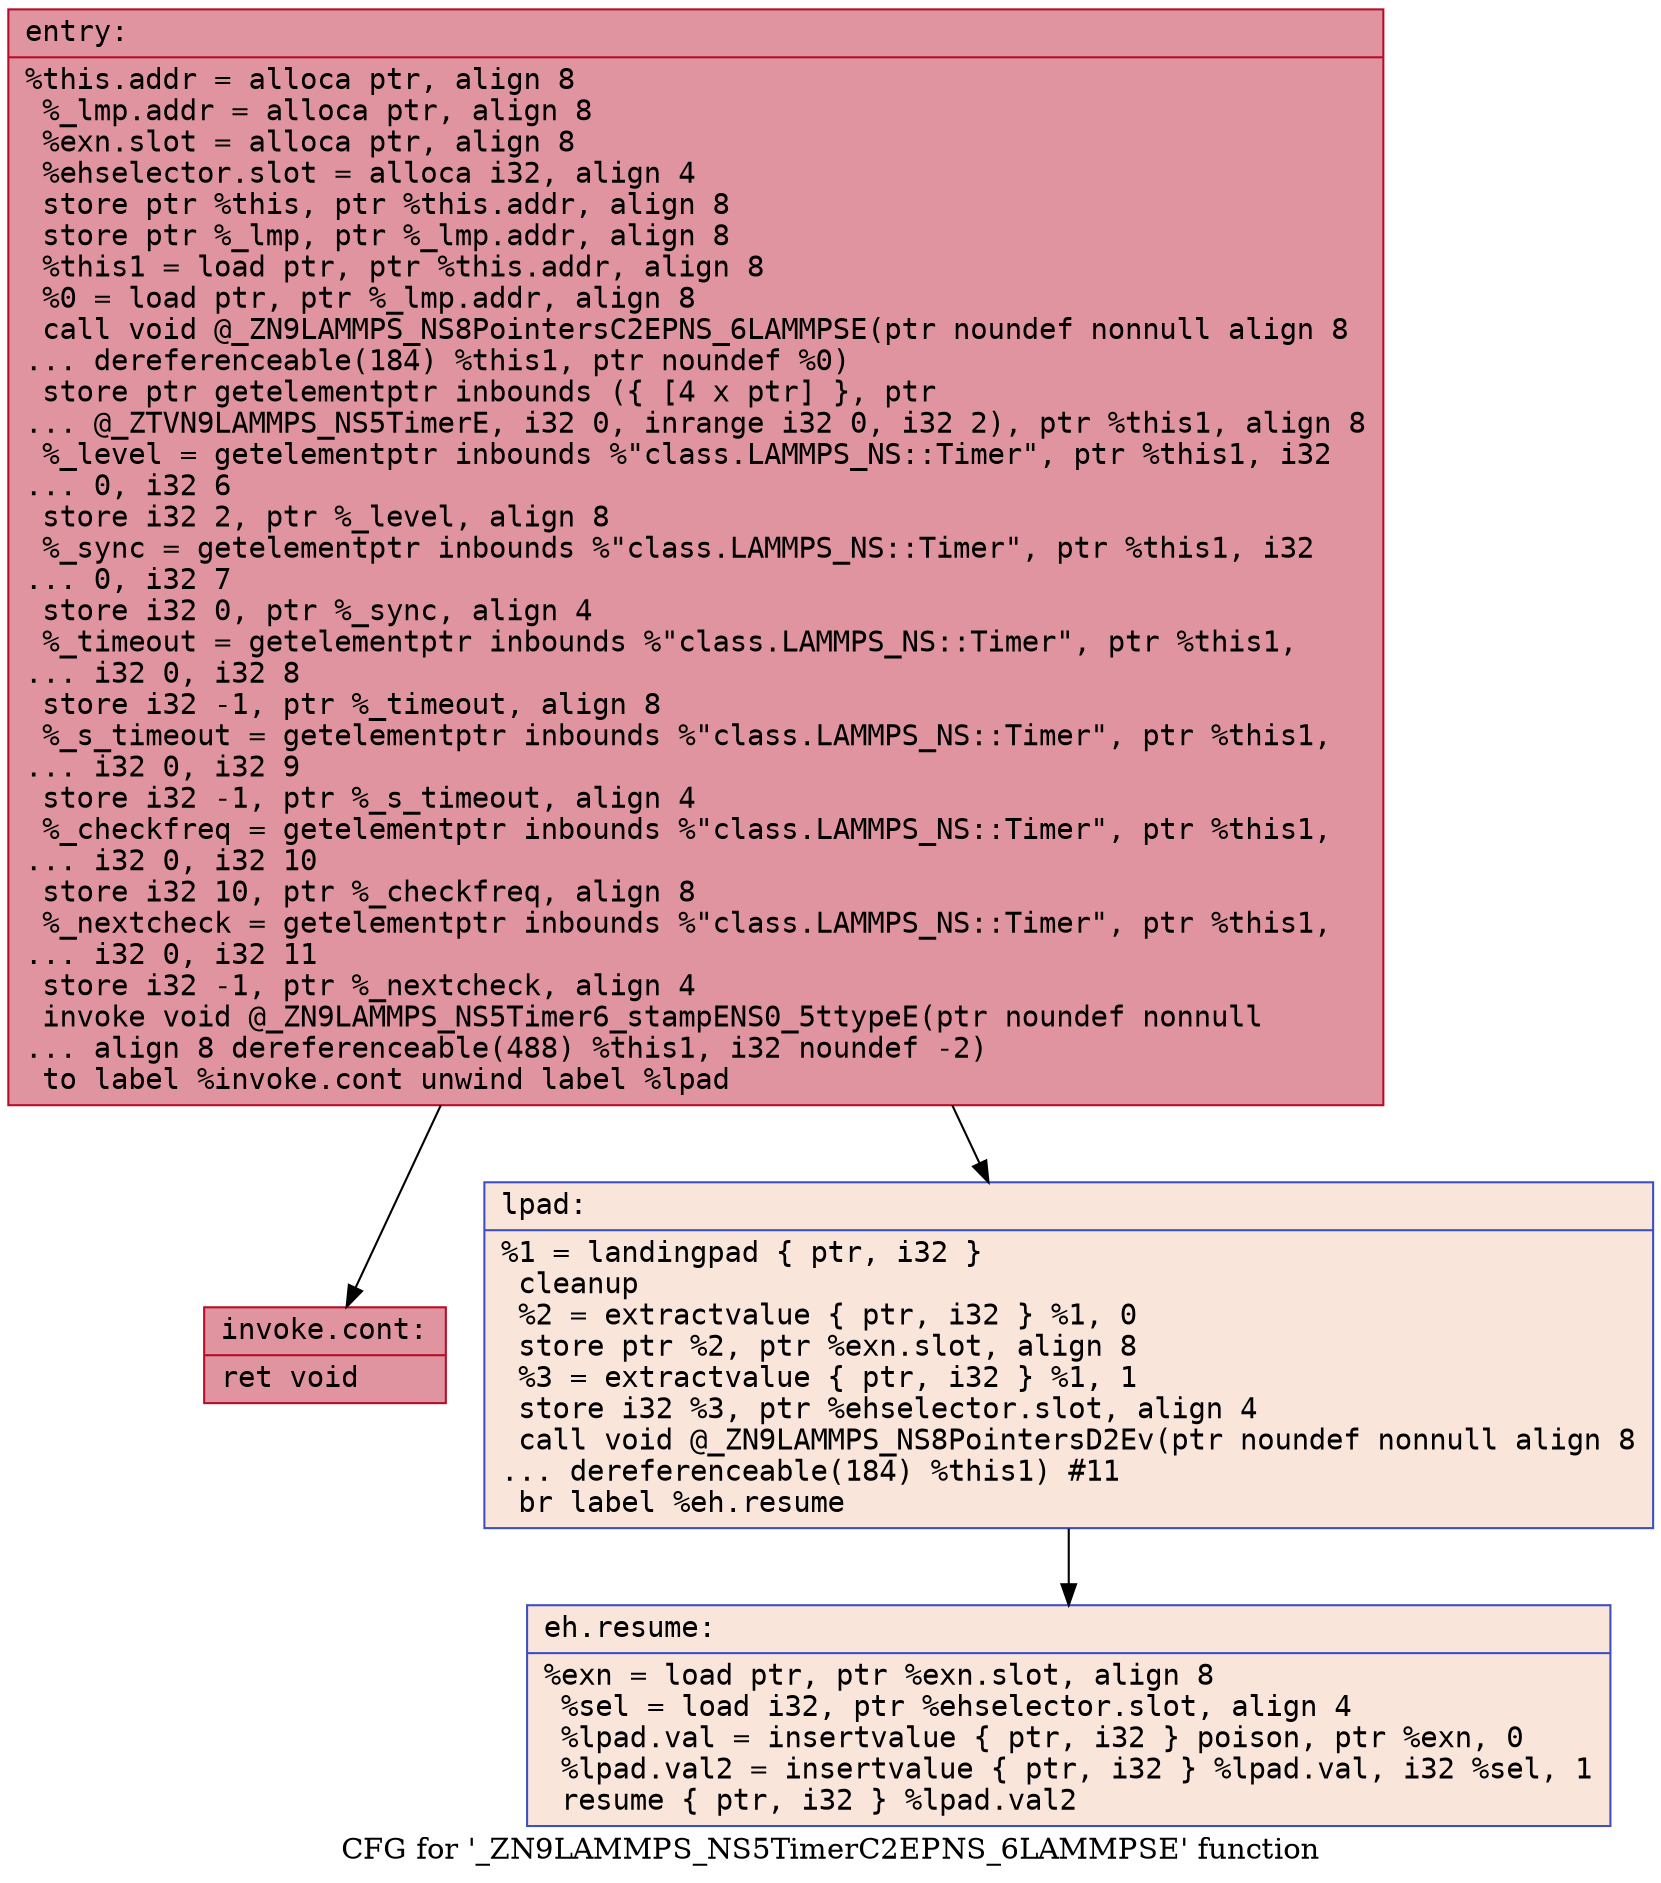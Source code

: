 digraph "CFG for '_ZN9LAMMPS_NS5TimerC2EPNS_6LAMMPSE' function" {
	label="CFG for '_ZN9LAMMPS_NS5TimerC2EPNS_6LAMMPSE' function";

	Node0x562e5358a570 [shape=record,color="#b70d28ff", style=filled, fillcolor="#b70d2870" fontname="Courier",label="{entry:\l|  %this.addr = alloca ptr, align 8\l  %_lmp.addr = alloca ptr, align 8\l  %exn.slot = alloca ptr, align 8\l  %ehselector.slot = alloca i32, align 4\l  store ptr %this, ptr %this.addr, align 8\l  store ptr %_lmp, ptr %_lmp.addr, align 8\l  %this1 = load ptr, ptr %this.addr, align 8\l  %0 = load ptr, ptr %_lmp.addr, align 8\l  call void @_ZN9LAMMPS_NS8PointersC2EPNS_6LAMMPSE(ptr noundef nonnull align 8\l... dereferenceable(184) %this1, ptr noundef %0)\l  store ptr getelementptr inbounds (\{ [4 x ptr] \}, ptr\l... @_ZTVN9LAMMPS_NS5TimerE, i32 0, inrange i32 0, i32 2), ptr %this1, align 8\l  %_level = getelementptr inbounds %\"class.LAMMPS_NS::Timer\", ptr %this1, i32\l... 0, i32 6\l  store i32 2, ptr %_level, align 8\l  %_sync = getelementptr inbounds %\"class.LAMMPS_NS::Timer\", ptr %this1, i32\l... 0, i32 7\l  store i32 0, ptr %_sync, align 4\l  %_timeout = getelementptr inbounds %\"class.LAMMPS_NS::Timer\", ptr %this1,\l... i32 0, i32 8\l  store i32 -1, ptr %_timeout, align 8\l  %_s_timeout = getelementptr inbounds %\"class.LAMMPS_NS::Timer\", ptr %this1,\l... i32 0, i32 9\l  store i32 -1, ptr %_s_timeout, align 4\l  %_checkfreq = getelementptr inbounds %\"class.LAMMPS_NS::Timer\", ptr %this1,\l... i32 0, i32 10\l  store i32 10, ptr %_checkfreq, align 8\l  %_nextcheck = getelementptr inbounds %\"class.LAMMPS_NS::Timer\", ptr %this1,\l... i32 0, i32 11\l  store i32 -1, ptr %_nextcheck, align 4\l  invoke void @_ZN9LAMMPS_NS5Timer6_stampENS0_5ttypeE(ptr noundef nonnull\l... align 8 dereferenceable(488) %this1, i32 noundef -2)\l          to label %invoke.cont unwind label %lpad\l}"];
	Node0x562e5358a570 -> Node0x562e535931b0[tooltip="entry -> invoke.cont\nProbability 100.00%" ];
	Node0x562e5358a570 -> Node0x562e53593230[tooltip="entry -> lpad\nProbability 0.00%" ];
	Node0x562e535931b0 [shape=record,color="#b70d28ff", style=filled, fillcolor="#b70d2870" fontname="Courier",label="{invoke.cont:\l|  ret void\l}"];
	Node0x562e53593230 [shape=record,color="#3d50c3ff", style=filled, fillcolor="#f4c5ad70" fontname="Courier",label="{lpad:\l|  %1 = landingpad \{ ptr, i32 \}\l          cleanup\l  %2 = extractvalue \{ ptr, i32 \} %1, 0\l  store ptr %2, ptr %exn.slot, align 8\l  %3 = extractvalue \{ ptr, i32 \} %1, 1\l  store i32 %3, ptr %ehselector.slot, align 4\l  call void @_ZN9LAMMPS_NS8PointersD2Ev(ptr noundef nonnull align 8\l... dereferenceable(184) %this1) #11\l  br label %eh.resume\l}"];
	Node0x562e53593230 -> Node0x562e535938d0[tooltip="lpad -> eh.resume\nProbability 100.00%" ];
	Node0x562e535938d0 [shape=record,color="#3d50c3ff", style=filled, fillcolor="#f4c5ad70" fontname="Courier",label="{eh.resume:\l|  %exn = load ptr, ptr %exn.slot, align 8\l  %sel = load i32, ptr %ehselector.slot, align 4\l  %lpad.val = insertvalue \{ ptr, i32 \} poison, ptr %exn, 0\l  %lpad.val2 = insertvalue \{ ptr, i32 \} %lpad.val, i32 %sel, 1\l  resume \{ ptr, i32 \} %lpad.val2\l}"];
}
